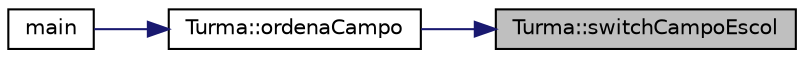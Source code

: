 digraph "Turma::switchCampoEscol"
{
 // LATEX_PDF_SIZE
  edge [fontname="Helvetica",fontsize="10",labelfontname="Helvetica",labelfontsize="10"];
  node [fontname="Helvetica",fontsize="10",shape=record];
  rankdir="RL";
  Node1 [label="Turma::switchCampoEscol",height=0.2,width=0.4,color="black", fillcolor="grey75", style="filled", fontcolor="black",tooltip="Método auxiliar interno para facilitar a comparação de alunos a partir de um determinado campo."];
  Node1 -> Node2 [dir="back",color="midnightblue",fontsize="10",style="solid",fontname="Helvetica"];
  Node2 [label="Turma::ordenaCampo",height=0.2,width=0.4,color="black", fillcolor="white", style="filled",URL="$classTurma.html#a3758b00242aee9ec17a867101cb4a073",tooltip="Método para ordenar o objeto alunos de acordo com um determinado campo da classe ALuno."];
  Node2 -> Node3 [dir="back",color="midnightblue",fontsize="10",style="solid",fontname="Helvetica"];
  Node3 [label="main",height=0.2,width=0.4,color="black", fillcolor="white", style="filled",URL="$Q3_2src_2main_8cpp.html#ae66f6b31b5ad750f1fe042a706a4e3d4",tooltip=" "];
}
